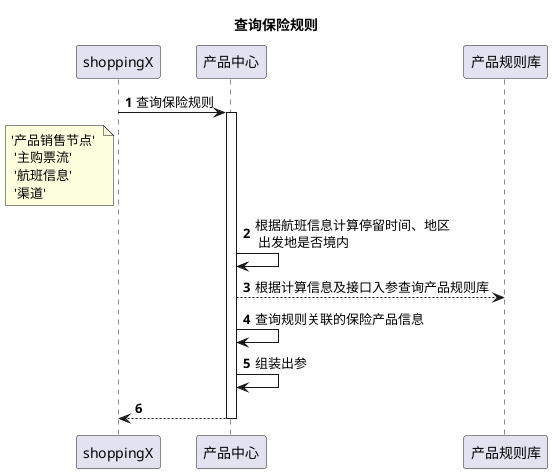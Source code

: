 @startuml
title 查询保险规则
autonumber

participant "shoppingX" as shop
participant "产品中心" as p
participant "产品规则库" as gzk

shop -> p: 查询保险规则
activate p
note left of shop: '产品销售节点' \n '主购票流'\n '航班信息' \n '渠道'

p->p: 根据航班信息计算停留时间、地区\n 出发地是否境内
p --> gzk: 根据计算信息及接口入参查询产品规则库
p -> p: 查询规则关联的保险产品信息
p -> p: 组装出参
return
@enduml